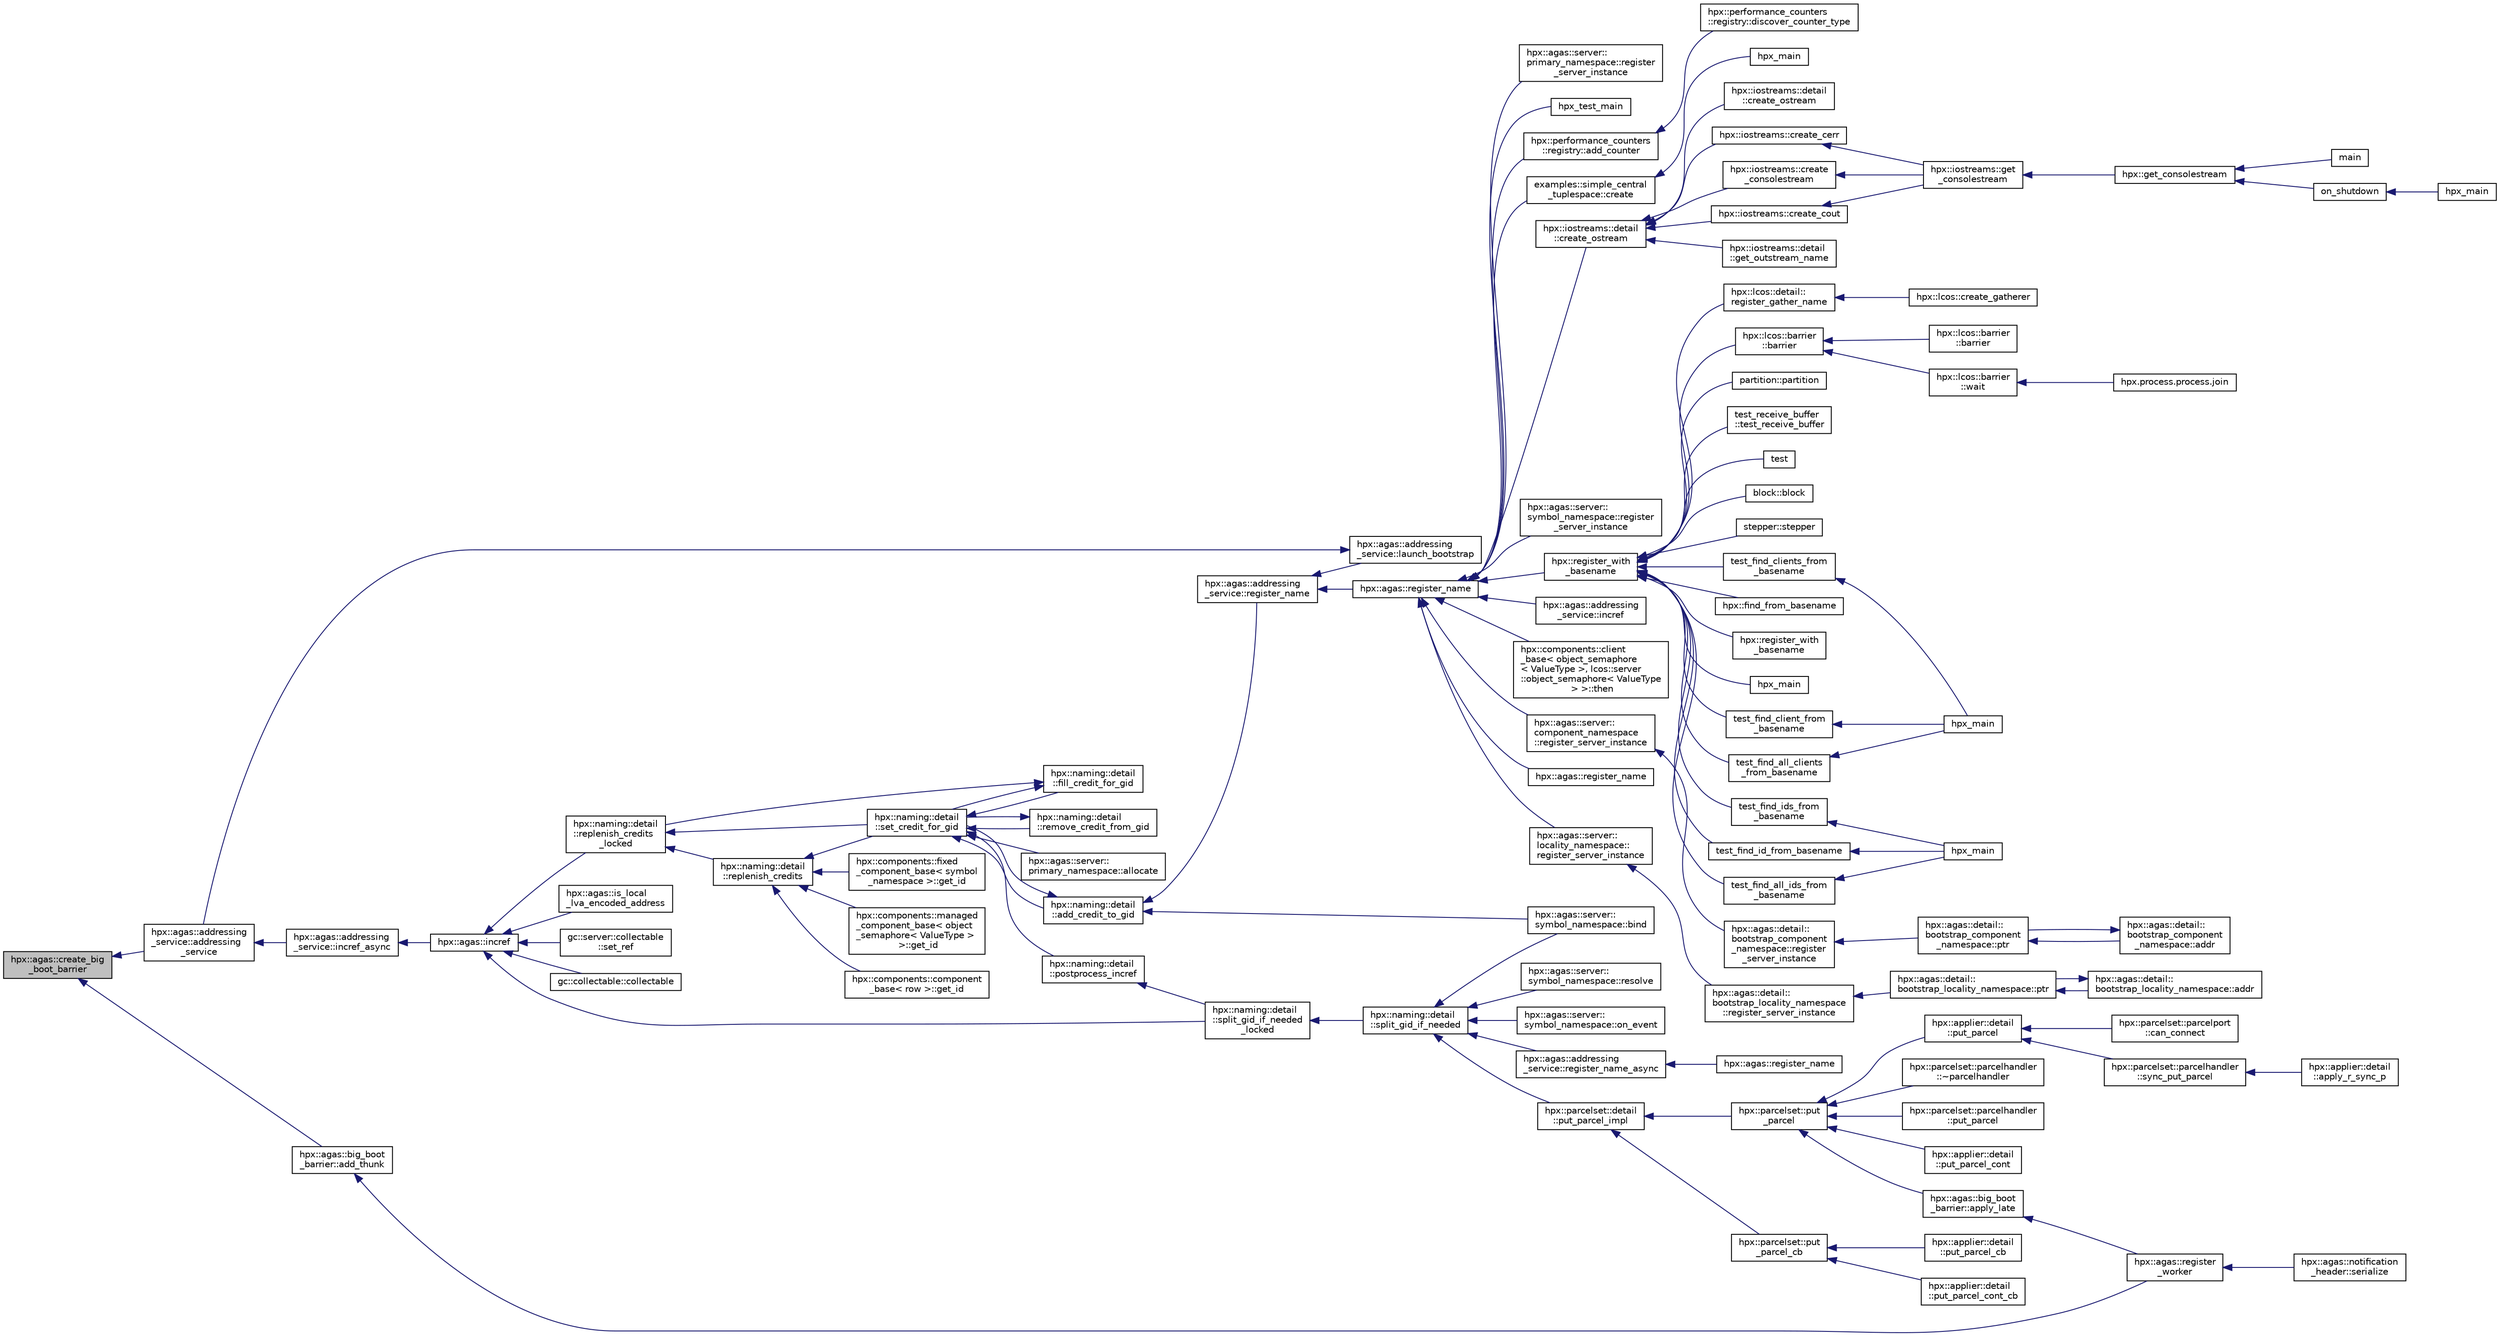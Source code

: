 digraph "hpx::agas::create_big_boot_barrier"
{
  edge [fontname="Helvetica",fontsize="10",labelfontname="Helvetica",labelfontsize="10"];
  node [fontname="Helvetica",fontsize="10",shape=record];
  rankdir="LR";
  Node176 [label="hpx::agas::create_big\l_boot_barrier",height=0.2,width=0.4,color="black", fillcolor="grey75", style="filled", fontcolor="black"];
  Node176 -> Node177 [dir="back",color="midnightblue",fontsize="10",style="solid",fontname="Helvetica"];
  Node177 [label="hpx::agas::addressing\l_service::addressing\l_service",height=0.2,width=0.4,color="black", fillcolor="white", style="filled",URL="$db/d58/structhpx_1_1agas_1_1addressing__service.html#a4cd885b12c530009f44f7372c197d54f"];
  Node177 -> Node178 [dir="back",color="midnightblue",fontsize="10",style="solid",fontname="Helvetica"];
  Node178 [label="hpx::agas::addressing\l_service::incref_async",height=0.2,width=0.4,color="black", fillcolor="white", style="filled",URL="$db/d58/structhpx_1_1agas_1_1addressing__service.html#adae9df2634cf648f129f203c3678c1c1",tooltip="Increment the global reference count for the given id. "];
  Node178 -> Node179 [dir="back",color="midnightblue",fontsize="10",style="solid",fontname="Helvetica"];
  Node179 [label="hpx::agas::incref",height=0.2,width=0.4,color="black", fillcolor="white", style="filled",URL="$dc/d54/namespacehpx_1_1agas.html#aad81d2ea721c1a5692e243ef07bf164f"];
  Node179 -> Node180 [dir="back",color="midnightblue",fontsize="10",style="solid",fontname="Helvetica"];
  Node180 [label="hpx::agas::is_local\l_lva_encoded_address",height=0.2,width=0.4,color="black", fillcolor="white", style="filled",URL="$dc/d54/namespacehpx_1_1agas.html#abb5e5584ed3b536ace8e3f58415e24c2"];
  Node179 -> Node181 [dir="back",color="midnightblue",fontsize="10",style="solid",fontname="Helvetica"];
  Node181 [label="gc::server::collectable\l::set_ref",height=0.2,width=0.4,color="black", fillcolor="white", style="filled",URL="$da/d76/structgc_1_1server_1_1collectable.html#a8e123e39f5a85da593dc15b5f872748d"];
  Node179 -> Node182 [dir="back",color="midnightblue",fontsize="10",style="solid",fontname="Helvetica"];
  Node182 [label="gc::collectable::collectable",height=0.2,width=0.4,color="black", fillcolor="white", style="filled",URL="$da/d23/structgc_1_1collectable.html#a9ac791be34891330ff8192ac2ef68c7c"];
  Node179 -> Node183 [dir="back",color="midnightblue",fontsize="10",style="solid",fontname="Helvetica"];
  Node183 [label="hpx::naming::detail\l::split_gid_if_needed\l_locked",height=0.2,width=0.4,color="black", fillcolor="white", style="filled",URL="$d5/d18/namespacehpx_1_1naming_1_1detail.html#a8a41d874bb719f702a76d483293d9d56"];
  Node183 -> Node184 [dir="back",color="midnightblue",fontsize="10",style="solid",fontname="Helvetica"];
  Node184 [label="hpx::naming::detail\l::split_gid_if_needed",height=0.2,width=0.4,color="black", fillcolor="white", style="filled",URL="$d5/d18/namespacehpx_1_1naming_1_1detail.html#a106949fcb9087fb6bdca67d048d6568f"];
  Node184 -> Node185 [dir="back",color="midnightblue",fontsize="10",style="solid",fontname="Helvetica"];
  Node185 [label="hpx::agas::addressing\l_service::register_name_async",height=0.2,width=0.4,color="black", fillcolor="white", style="filled",URL="$db/d58/structhpx_1_1agas_1_1addressing__service.html#adfd0ce835927a3c0396b6fc9e9fbb3cf"];
  Node185 -> Node186 [dir="back",color="midnightblue",fontsize="10",style="solid",fontname="Helvetica"];
  Node186 [label="hpx::agas::register_name",height=0.2,width=0.4,color="black", fillcolor="white", style="filled",URL="$dc/d54/namespacehpx_1_1agas.html#adc43905ef74ad9948375f3948b64fc2f"];
  Node184 -> Node187 [dir="back",color="midnightblue",fontsize="10",style="solid",fontname="Helvetica"];
  Node187 [label="hpx::parcelset::detail\l::put_parcel_impl",height=0.2,width=0.4,color="black", fillcolor="white", style="filled",URL="$dc/d4e/namespacehpx_1_1parcelset_1_1detail.html#a0dfe29365976960c7f5db6388e8ce603"];
  Node187 -> Node188 [dir="back",color="midnightblue",fontsize="10",style="solid",fontname="Helvetica"];
  Node188 [label="hpx::parcelset::put\l_parcel",height=0.2,width=0.4,color="black", fillcolor="white", style="filled",URL="$d4/d41/namespacehpx_1_1parcelset.html#a53a9f5c6cf260dc8d06d194c96182b65"];
  Node188 -> Node189 [dir="back",color="midnightblue",fontsize="10",style="solid",fontname="Helvetica"];
  Node189 [label="hpx::applier::detail\l::put_parcel",height=0.2,width=0.4,color="black", fillcolor="white", style="filled",URL="$d1/d2a/namespacehpx_1_1applier_1_1detail.html#a4d568b8071bb894a09fabfba232c2663"];
  Node189 -> Node190 [dir="back",color="midnightblue",fontsize="10",style="solid",fontname="Helvetica"];
  Node190 [label="hpx::parcelset::parcelhandler\l::sync_put_parcel",height=0.2,width=0.4,color="black", fillcolor="white", style="filled",URL="$d4/d2f/classhpx_1_1parcelset_1_1parcelhandler.html#ad478f8b244ec822fcbcb84aa67b17497"];
  Node190 -> Node191 [dir="back",color="midnightblue",fontsize="10",style="solid",fontname="Helvetica"];
  Node191 [label="hpx::applier::detail\l::apply_r_sync_p",height=0.2,width=0.4,color="black", fillcolor="white", style="filled",URL="$d1/d2a/namespacehpx_1_1applier_1_1detail.html#ab69485311adeb590afa621a4b4be595d"];
  Node189 -> Node192 [dir="back",color="midnightblue",fontsize="10",style="solid",fontname="Helvetica"];
  Node192 [label="hpx::parcelset::parcelport\l::can_connect",height=0.2,width=0.4,color="black", fillcolor="white", style="filled",URL="$d9/d67/classhpx_1_1parcelset_1_1parcelport.html#a68bd6750625124e4de6309e74283a767"];
  Node188 -> Node193 [dir="back",color="midnightblue",fontsize="10",style="solid",fontname="Helvetica"];
  Node193 [label="hpx::applier::detail\l::put_parcel_cont",height=0.2,width=0.4,color="black", fillcolor="white", style="filled",URL="$d1/d2a/namespacehpx_1_1applier_1_1detail.html#aa5119ce6a8f642d2bacf23dc42ade0f9"];
  Node188 -> Node194 [dir="back",color="midnightblue",fontsize="10",style="solid",fontname="Helvetica"];
  Node194 [label="hpx::agas::big_boot\l_barrier::apply_late",height=0.2,width=0.4,color="black", fillcolor="white", style="filled",URL="$d8/db6/structhpx_1_1agas_1_1big__boot__barrier.html#a9148a04a25bea5a37d77b3ff20e1ebfb"];
  Node194 -> Node195 [dir="back",color="midnightblue",fontsize="10",style="solid",fontname="Helvetica"];
  Node195 [label="hpx::agas::register\l_worker",height=0.2,width=0.4,color="black", fillcolor="white", style="filled",URL="$dc/d54/namespacehpx_1_1agas.html#a3c98dc053a97fca0f3f3b5719d9f8336"];
  Node195 -> Node196 [dir="back",color="midnightblue",fontsize="10",style="solid",fontname="Helvetica"];
  Node196 [label="hpx::agas::notification\l_header::serialize",height=0.2,width=0.4,color="black", fillcolor="white", style="filled",URL="$de/dae/structhpx_1_1agas_1_1notification__header.html#aa028cf0e80baf9259523c340c4568634"];
  Node188 -> Node197 [dir="back",color="midnightblue",fontsize="10",style="solid",fontname="Helvetica"];
  Node197 [label="hpx::parcelset::parcelhandler\l::~parcelhandler",height=0.2,width=0.4,color="black", fillcolor="white", style="filled",URL="$d4/d2f/classhpx_1_1parcelset_1_1parcelhandler.html#a938c1c4259b1be845dc0197465969a17"];
  Node188 -> Node198 [dir="back",color="midnightblue",fontsize="10",style="solid",fontname="Helvetica"];
  Node198 [label="hpx::parcelset::parcelhandler\l::put_parcel",height=0.2,width=0.4,color="black", fillcolor="white", style="filled",URL="$d4/d2f/classhpx_1_1parcelset_1_1parcelhandler.html#aad45344f98c3f15456325c7270ae5ade"];
  Node187 -> Node199 [dir="back",color="midnightblue",fontsize="10",style="solid",fontname="Helvetica"];
  Node199 [label="hpx::parcelset::put\l_parcel_cb",height=0.2,width=0.4,color="black", fillcolor="white", style="filled",URL="$d4/d41/namespacehpx_1_1parcelset.html#a44a60f48094a44cbb7f52b7807dc56ff"];
  Node199 -> Node200 [dir="back",color="midnightblue",fontsize="10",style="solid",fontname="Helvetica"];
  Node200 [label="hpx::applier::detail\l::put_parcel_cb",height=0.2,width=0.4,color="black", fillcolor="white", style="filled",URL="$d1/d2a/namespacehpx_1_1applier_1_1detail.html#a96b7471f7a59fa4d3d298e562507c339"];
  Node199 -> Node201 [dir="back",color="midnightblue",fontsize="10",style="solid",fontname="Helvetica"];
  Node201 [label="hpx::applier::detail\l::put_parcel_cont_cb",height=0.2,width=0.4,color="black", fillcolor="white", style="filled",URL="$d1/d2a/namespacehpx_1_1applier_1_1detail.html#acb5d7569cd53998c51e4b48f09d62e83"];
  Node184 -> Node202 [dir="back",color="midnightblue",fontsize="10",style="solid",fontname="Helvetica"];
  Node202 [label="hpx::agas::server::\lsymbol_namespace::bind",height=0.2,width=0.4,color="black", fillcolor="white", style="filled",URL="$dc/da6/structhpx_1_1agas_1_1server_1_1symbol__namespace.html#a229ead0876ac8c5754793a2ca68de559"];
  Node184 -> Node203 [dir="back",color="midnightblue",fontsize="10",style="solid",fontname="Helvetica"];
  Node203 [label="hpx::agas::server::\lsymbol_namespace::resolve",height=0.2,width=0.4,color="black", fillcolor="white", style="filled",URL="$dc/da6/structhpx_1_1agas_1_1server_1_1symbol__namespace.html#aec3fc24e40dc96142eb77537945e92d5"];
  Node184 -> Node204 [dir="back",color="midnightblue",fontsize="10",style="solid",fontname="Helvetica"];
  Node204 [label="hpx::agas::server::\lsymbol_namespace::on_event",height=0.2,width=0.4,color="black", fillcolor="white", style="filled",URL="$dc/da6/structhpx_1_1agas_1_1server_1_1symbol__namespace.html#abbfcf18e8d40612e4fa618a39a2fc492"];
  Node179 -> Node205 [dir="back",color="midnightblue",fontsize="10",style="solid",fontname="Helvetica"];
  Node205 [label="hpx::naming::detail\l::replenish_credits\l_locked",height=0.2,width=0.4,color="black", fillcolor="white", style="filled",URL="$d5/d18/namespacehpx_1_1naming_1_1detail.html#a011ed4fa9a2f4d4319adc54943fa03d6"];
  Node205 -> Node206 [dir="back",color="midnightblue",fontsize="10",style="solid",fontname="Helvetica"];
  Node206 [label="hpx::naming::detail\l::replenish_credits",height=0.2,width=0.4,color="black", fillcolor="white", style="filled",URL="$d5/d18/namespacehpx_1_1naming_1_1detail.html#aab806d937bd01894af129d3d3cbb22f4"];
  Node206 -> Node207 [dir="back",color="midnightblue",fontsize="10",style="solid",fontname="Helvetica"];
  Node207 [label="hpx::components::component\l_base\< row \>::get_id",height=0.2,width=0.4,color="black", fillcolor="white", style="filled",URL="$d2/de6/classhpx_1_1components_1_1component__base.html#a4c8fd93514039bdf01c48d66d82b19cd"];
  Node206 -> Node208 [dir="back",color="midnightblue",fontsize="10",style="solid",fontname="Helvetica"];
  Node208 [label="hpx::components::fixed\l_component_base\< symbol\l_namespace \>::get_id",height=0.2,width=0.4,color="black", fillcolor="white", style="filled",URL="$df/dfd/classhpx_1_1components_1_1fixed__component__base.html#a3066d2c2779a65cd20ce98b87e4dd4c2"];
  Node206 -> Node209 [dir="back",color="midnightblue",fontsize="10",style="solid",fontname="Helvetica"];
  Node209 [label="hpx::components::managed\l_component_base\< object\l_semaphore\< ValueType \>\l \>::get_id",height=0.2,width=0.4,color="black", fillcolor="white", style="filled",URL="$d1/d7b/classhpx_1_1components_1_1managed__component__base.html#ac026850ad861e1da5393943cf5751708"];
  Node206 -> Node210 [dir="back",color="midnightblue",fontsize="10",style="solid",fontname="Helvetica"];
  Node210 [label="hpx::naming::detail\l::set_credit_for_gid",height=0.2,width=0.4,color="black", fillcolor="white", style="filled",URL="$d5/d18/namespacehpx_1_1naming_1_1detail.html#a87703193ff814a4e1c912e98e655ec51"];
  Node210 -> Node211 [dir="back",color="midnightblue",fontsize="10",style="solid",fontname="Helvetica"];
  Node211 [label="hpx::naming::detail\l::postprocess_incref",height=0.2,width=0.4,color="black", fillcolor="white", style="filled",URL="$d5/d18/namespacehpx_1_1naming_1_1detail.html#a9d2708b2b1a4087d64195137b077ef1d"];
  Node211 -> Node183 [dir="back",color="midnightblue",fontsize="10",style="solid",fontname="Helvetica"];
  Node210 -> Node212 [dir="back",color="midnightblue",fontsize="10",style="solid",fontname="Helvetica"];
  Node212 [label="hpx::naming::detail\l::add_credit_to_gid",height=0.2,width=0.4,color="black", fillcolor="white", style="filled",URL="$d5/d18/namespacehpx_1_1naming_1_1detail.html#ab13848a91587535a393be4def980e832"];
  Node212 -> Node213 [dir="back",color="midnightblue",fontsize="10",style="solid",fontname="Helvetica"];
  Node213 [label="hpx::agas::addressing\l_service::register_name",height=0.2,width=0.4,color="black", fillcolor="white", style="filled",URL="$db/d58/structhpx_1_1agas_1_1addressing__service.html#a5929d7fd681a5ed692bfbeaa503fc32d",tooltip="Register a global name with a global address (id) "];
  Node213 -> Node214 [dir="back",color="midnightblue",fontsize="10",style="solid",fontname="Helvetica"];
  Node214 [label="hpx::agas::addressing\l_service::launch_bootstrap",height=0.2,width=0.4,color="black", fillcolor="white", style="filled",URL="$db/d58/structhpx_1_1agas_1_1addressing__service.html#a664380be3597d3ca31677b2ae5800e76"];
  Node214 -> Node177 [dir="back",color="midnightblue",fontsize="10",style="solid",fontname="Helvetica"];
  Node213 -> Node215 [dir="back",color="midnightblue",fontsize="10",style="solid",fontname="Helvetica"];
  Node215 [label="hpx::agas::register_name",height=0.2,width=0.4,color="black", fillcolor="white", style="filled",URL="$dc/d54/namespacehpx_1_1agas.html#a3812793adbf5e7d8c6b468595ac0823f"];
  Node215 -> Node216 [dir="back",color="midnightblue",fontsize="10",style="solid",fontname="Helvetica"];
  Node216 [label="hpx::register_with\l_basename",height=0.2,width=0.4,color="black", fillcolor="white", style="filled",URL="$d8/d83/namespacehpx.html#acf88178dc8c98cb0d7396325b3ccffdd",tooltip="Register the given id using the given base name. "];
  Node216 -> Node217 [dir="back",color="midnightblue",fontsize="10",style="solid",fontname="Helvetica"];
  Node217 [label="stepper::stepper",height=0.2,width=0.4,color="black", fillcolor="white", style="filled",URL="$d0/da6/structstepper.html#a3d3b661e2502d80c80775c190f5585e2"];
  Node216 -> Node218 [dir="back",color="midnightblue",fontsize="10",style="solid",fontname="Helvetica"];
  Node218 [label="hpx::lcos::barrier\l::barrier",height=0.2,width=0.4,color="black", fillcolor="white", style="filled",URL="$d9/dab/classhpx_1_1lcos_1_1barrier.html#ae8e5bad1b2828970404b5d280137d579"];
  Node218 -> Node219 [dir="back",color="midnightblue",fontsize="10",style="solid",fontname="Helvetica"];
  Node219 [label="hpx::lcos::barrier\l::barrier",height=0.2,width=0.4,color="black", fillcolor="white", style="filled",URL="$d9/dab/classhpx_1_1lcos_1_1barrier.html#a8a9fc05508fad7cd1d8014bee0e1d221"];
  Node218 -> Node220 [dir="back",color="midnightblue",fontsize="10",style="solid",fontname="Helvetica"];
  Node220 [label="hpx::lcos::barrier\l::wait",height=0.2,width=0.4,color="black", fillcolor="white", style="filled",URL="$d9/dab/classhpx_1_1lcos_1_1barrier.html#a1fcac5ce49dd1b9800affc8c8b84e4c9"];
  Node220 -> Node221 [dir="back",color="midnightblue",fontsize="10",style="solid",fontname="Helvetica"];
  Node221 [label="hpx.process.process.join",height=0.2,width=0.4,color="black", fillcolor="white", style="filled",URL="$d3/d41/classhpx_1_1process_1_1process.html#acc7ec4687f3bf5ae121ef7b494d991d8"];
  Node216 -> Node222 [dir="back",color="midnightblue",fontsize="10",style="solid",fontname="Helvetica"];
  Node222 [label="hpx::find_from_basename",height=0.2,width=0.4,color="black", fillcolor="white", style="filled",URL="$d8/d83/namespacehpx.html#a02d4c4317d9d663b22c2e47aab0b56df",tooltip="Return registered id from the given base name and sequence number. "];
  Node216 -> Node223 [dir="back",color="midnightblue",fontsize="10",style="solid",fontname="Helvetica"];
  Node223 [label="hpx::register_with\l_basename",height=0.2,width=0.4,color="black", fillcolor="white", style="filled",URL="$d8/d83/namespacehpx.html#a09a6c6ffc84d21df225c3f5730de31d0"];
  Node216 -> Node224 [dir="back",color="midnightblue",fontsize="10",style="solid",fontname="Helvetica"];
  Node224 [label="hpx_main",height=0.2,width=0.4,color="black", fillcolor="white", style="filled",URL="$db/d8d/duplicate__id__registration__1596_8cpp.html#aefd26dd818037509b2241068d57e3e1d"];
  Node216 -> Node225 [dir="back",color="midnightblue",fontsize="10",style="solid",fontname="Helvetica"];
  Node225 [label="test_find_all_clients\l_from_basename",height=0.2,width=0.4,color="black", fillcolor="white", style="filled",URL="$dc/d15/find__clients__from__prefix_8cpp.html#aa57a9747db04f3feb78e2e423232d1f9"];
  Node225 -> Node226 [dir="back",color="midnightblue",fontsize="10",style="solid",fontname="Helvetica"];
  Node226 [label="hpx_main",height=0.2,width=0.4,color="black", fillcolor="white", style="filled",URL="$dc/d15/find__clients__from__prefix_8cpp.html#aefd26dd818037509b2241068d57e3e1d"];
  Node216 -> Node227 [dir="back",color="midnightblue",fontsize="10",style="solid",fontname="Helvetica"];
  Node227 [label="test_find_clients_from\l_basename",height=0.2,width=0.4,color="black", fillcolor="white", style="filled",URL="$dc/d15/find__clients__from__prefix_8cpp.html#a6fef840f56014443521cc99c2d9d781c"];
  Node227 -> Node226 [dir="back",color="midnightblue",fontsize="10",style="solid",fontname="Helvetica"];
  Node216 -> Node228 [dir="back",color="midnightblue",fontsize="10",style="solid",fontname="Helvetica"];
  Node228 [label="test_find_client_from\l_basename",height=0.2,width=0.4,color="black", fillcolor="white", style="filled",URL="$dc/d15/find__clients__from__prefix_8cpp.html#a61a7f45bc9dd018d57ea2230824dab25"];
  Node228 -> Node226 [dir="back",color="midnightblue",fontsize="10",style="solid",fontname="Helvetica"];
  Node216 -> Node229 [dir="back",color="midnightblue",fontsize="10",style="solid",fontname="Helvetica"];
  Node229 [label="test_find_all_ids_from\l_basename",height=0.2,width=0.4,color="black", fillcolor="white", style="filled",URL="$dc/df3/find__ids__from__prefix_8cpp.html#a369302d85871c563e109f575d4c3d29c"];
  Node229 -> Node230 [dir="back",color="midnightblue",fontsize="10",style="solid",fontname="Helvetica"];
  Node230 [label="hpx_main",height=0.2,width=0.4,color="black", fillcolor="white", style="filled",URL="$dc/df3/find__ids__from__prefix_8cpp.html#aefd26dd818037509b2241068d57e3e1d"];
  Node216 -> Node231 [dir="back",color="midnightblue",fontsize="10",style="solid",fontname="Helvetica"];
  Node231 [label="test_find_ids_from\l_basename",height=0.2,width=0.4,color="black", fillcolor="white", style="filled",URL="$dc/df3/find__ids__from__prefix_8cpp.html#a4526a7a41c258e2aedcdabd4ece4f4ba"];
  Node231 -> Node230 [dir="back",color="midnightblue",fontsize="10",style="solid",fontname="Helvetica"];
  Node216 -> Node232 [dir="back",color="midnightblue",fontsize="10",style="solid",fontname="Helvetica"];
  Node232 [label="test_find_id_from_basename",height=0.2,width=0.4,color="black", fillcolor="white", style="filled",URL="$dc/df3/find__ids__from__prefix_8cpp.html#a35b932e250f78d774db87c971e42adce"];
  Node232 -> Node230 [dir="back",color="midnightblue",fontsize="10",style="solid",fontname="Helvetica"];
  Node216 -> Node233 [dir="back",color="midnightblue",fontsize="10",style="solid",fontname="Helvetica"];
  Node233 [label="hpx::lcos::detail::\lregister_gather_name",height=0.2,width=0.4,color="black", fillcolor="white", style="filled",URL="$d4/d6c/namespacehpx_1_1lcos_1_1detail.html#afb3d3eafe04150308d004869a96242b3"];
  Node233 -> Node234 [dir="back",color="midnightblue",fontsize="10",style="solid",fontname="Helvetica"];
  Node234 [label="hpx::lcos::create_gatherer",height=0.2,width=0.4,color="black", fillcolor="white", style="filled",URL="$d2/dc9/namespacehpx_1_1lcos.html#aaa3e2a825ca566eee4e3c0cfc19b5dc3"];
  Node216 -> Node235 [dir="back",color="midnightblue",fontsize="10",style="solid",fontname="Helvetica"];
  Node235 [label="partition::partition",height=0.2,width=0.4,color="black", fillcolor="white", style="filled",URL="$d3/d98/structpartition.html#a949115c70a8ed7802ec756677063507b"];
  Node216 -> Node236 [dir="back",color="midnightblue",fontsize="10",style="solid",fontname="Helvetica"];
  Node236 [label="test_receive_buffer\l::test_receive_buffer",height=0.2,width=0.4,color="black", fillcolor="white", style="filled",URL="$d1/d2e/structtest__receive__buffer.html#a501e8703c3a9d33b23c67cc3782a3052"];
  Node216 -> Node237 [dir="back",color="midnightblue",fontsize="10",style="solid",fontname="Helvetica"];
  Node237 [label="test",height=0.2,width=0.4,color="black", fillcolor="white", style="filled",URL="$db/d95/register__with__basename__1804_8cpp.html#ae1a3968e7947464bee7714f6d43b7002"];
  Node216 -> Node238 [dir="back",color="midnightblue",fontsize="10",style="solid",fontname="Helvetica"];
  Node238 [label="block::block",height=0.2,width=0.4,color="black", fillcolor="white", style="filled",URL="$d1/d7f/structblock.html#ad2fe04030b850ffa3f213c85f848c0c9"];
  Node215 -> Node239 [dir="back",color="midnightblue",fontsize="10",style="solid",fontname="Helvetica"];
  Node239 [label="hpx::agas::addressing\l_service::incref",height=0.2,width=0.4,color="black", fillcolor="white", style="filled",URL="$db/d58/structhpx_1_1agas_1_1addressing__service.html#a77add8ef493b3ff577876bbbde8b2ead"];
  Node215 -> Node240 [dir="back",color="midnightblue",fontsize="10",style="solid",fontname="Helvetica"];
  Node240 [label="hpx::components::client\l_base\< object_semaphore\l\< ValueType \>, lcos::server\l::object_semaphore\< ValueType\l \> \>::then",height=0.2,width=0.4,color="black", fillcolor="white", style="filled",URL="$d9/dad/classhpx_1_1components_1_1client__base.html#a195e205b5917c50455e9eab169045a2f"];
  Node215 -> Node241 [dir="back",color="midnightblue",fontsize="10",style="solid",fontname="Helvetica"];
  Node241 [label="hpx::agas::server::\lcomponent_namespace\l::register_server_instance",height=0.2,width=0.4,color="black", fillcolor="white", style="filled",URL="$d4/dc8/structhpx_1_1agas_1_1server_1_1component__namespace.html#aa114cf679cc56f70c05ab18aff971ecb"];
  Node241 -> Node242 [dir="back",color="midnightblue",fontsize="10",style="solid",fontname="Helvetica"];
  Node242 [label="hpx::agas::detail::\lbootstrap_component\l_namespace::register\l_server_instance",height=0.2,width=0.4,color="black", fillcolor="white", style="filled",URL="$d4/db7/structhpx_1_1agas_1_1detail_1_1bootstrap__component__namespace.html#abbc31dcbeb87361092d40afcfbd456b8"];
  Node242 -> Node243 [dir="back",color="midnightblue",fontsize="10",style="solid",fontname="Helvetica"];
  Node243 [label="hpx::agas::detail::\lbootstrap_component\l_namespace::ptr",height=0.2,width=0.4,color="black", fillcolor="white", style="filled",URL="$d4/db7/structhpx_1_1agas_1_1detail_1_1bootstrap__component__namespace.html#a2ddc1b51e40d6b5c32f7eeba52a7527d"];
  Node243 -> Node244 [dir="back",color="midnightblue",fontsize="10",style="solid",fontname="Helvetica"];
  Node244 [label="hpx::agas::detail::\lbootstrap_component\l_namespace::addr",height=0.2,width=0.4,color="black", fillcolor="white", style="filled",URL="$d4/db7/structhpx_1_1agas_1_1detail_1_1bootstrap__component__namespace.html#a4947343cef580d3a72f9fcb6803a54b1"];
  Node244 -> Node243 [dir="back",color="midnightblue",fontsize="10",style="solid",fontname="Helvetica"];
  Node215 -> Node245 [dir="back",color="midnightblue",fontsize="10",style="solid",fontname="Helvetica"];
  Node245 [label="hpx::agas::register_name",height=0.2,width=0.4,color="black", fillcolor="white", style="filled",URL="$dc/d54/namespacehpx_1_1agas.html#a2430195ce3eb5a044693ffff42ac4124"];
  Node215 -> Node246 [dir="back",color="midnightblue",fontsize="10",style="solid",fontname="Helvetica"];
  Node246 [label="hpx::agas::server::\llocality_namespace::\lregister_server_instance",height=0.2,width=0.4,color="black", fillcolor="white", style="filled",URL="$dc/d72/structhpx_1_1agas_1_1server_1_1locality__namespace.html#af1491746c7368e3824c99bc100f18734"];
  Node246 -> Node247 [dir="back",color="midnightblue",fontsize="10",style="solid",fontname="Helvetica"];
  Node247 [label="hpx::agas::detail::\lbootstrap_locality_namespace\l::register_server_instance",height=0.2,width=0.4,color="black", fillcolor="white", style="filled",URL="$d2/d28/structhpx_1_1agas_1_1detail_1_1bootstrap__locality__namespace.html#ae300573bed5ba4de244854736bc93372"];
  Node247 -> Node248 [dir="back",color="midnightblue",fontsize="10",style="solid",fontname="Helvetica"];
  Node248 [label="hpx::agas::detail::\lbootstrap_locality_namespace::ptr",height=0.2,width=0.4,color="black", fillcolor="white", style="filled",URL="$d2/d28/structhpx_1_1agas_1_1detail_1_1bootstrap__locality__namespace.html#a5d4dcef228d9a8e6040f2e404546a7b8"];
  Node248 -> Node249 [dir="back",color="midnightblue",fontsize="10",style="solid",fontname="Helvetica"];
  Node249 [label="hpx::agas::detail::\lbootstrap_locality_namespace::addr",height=0.2,width=0.4,color="black", fillcolor="white", style="filled",URL="$d2/d28/structhpx_1_1agas_1_1detail_1_1bootstrap__locality__namespace.html#a6a5b1a39f25283d49aae9a42b5c4388a"];
  Node249 -> Node248 [dir="back",color="midnightblue",fontsize="10",style="solid",fontname="Helvetica"];
  Node215 -> Node250 [dir="back",color="midnightblue",fontsize="10",style="solid",fontname="Helvetica"];
  Node250 [label="hpx::agas::server::\lprimary_namespace::register\l_server_instance",height=0.2,width=0.4,color="black", fillcolor="white", style="filled",URL="$d7/d3a/structhpx_1_1agas_1_1server_1_1primary__namespace.html#a8d3a53331e87a1a6a16a53a0f5c5d759"];
  Node215 -> Node251 [dir="back",color="midnightblue",fontsize="10",style="solid",fontname="Helvetica"];
  Node251 [label="hpx_test_main",height=0.2,width=0.4,color="black", fillcolor="white", style="filled",URL="$d9/deb/refcnted__symbol__to__local__object_8cpp.html#a9a1c75cfa4bc8637fb9e22dfdca0891a"];
  Node215 -> Node252 [dir="back",color="midnightblue",fontsize="10",style="solid",fontname="Helvetica"];
  Node252 [label="hpx::performance_counters\l::registry::add_counter",height=0.2,width=0.4,color="black", fillcolor="white", style="filled",URL="$d2/d02/classhpx_1_1performance__counters_1_1registry.html#a161780fff85c669515be3253f0e29fa5",tooltip="Add an existing performance counter instance to the registry. "];
  Node252 -> Node253 [dir="back",color="midnightblue",fontsize="10",style="solid",fontname="Helvetica"];
  Node253 [label="hpx::performance_counters\l::registry::discover_counter_type",height=0.2,width=0.4,color="black", fillcolor="white", style="filled",URL="$d2/d02/classhpx_1_1performance__counters_1_1registry.html#af060ad9ba59fefe302c89bd8e80227d9"];
  Node215 -> Node254 [dir="back",color="midnightblue",fontsize="10",style="solid",fontname="Helvetica"];
  Node254 [label="examples::simple_central\l_tuplespace::create",height=0.2,width=0.4,color="black", fillcolor="white", style="filled",URL="$d5/d1b/classexamples_1_1simple__central__tuplespace.html#a56c807f1fdd13e282e0ab8f45fdcf0b7"];
  Node254 -> Node255 [dir="back",color="midnightblue",fontsize="10",style="solid",fontname="Helvetica"];
  Node255 [label="hpx_main",height=0.2,width=0.4,color="black", fillcolor="white", style="filled",URL="$d1/d7b/simple__central__tuplespace__client_8cpp.html#aefd26dd818037509b2241068d57e3e1d"];
  Node215 -> Node256 [dir="back",color="midnightblue",fontsize="10",style="solid",fontname="Helvetica"];
  Node256 [label="hpx::iostreams::detail\l::create_ostream",height=0.2,width=0.4,color="black", fillcolor="white", style="filled",URL="$de/d26/namespacehpx_1_1iostreams_1_1detail.html#a2532c6c409d765cc96f0f062dd1807ea"];
  Node256 -> Node257 [dir="back",color="midnightblue",fontsize="10",style="solid",fontname="Helvetica"];
  Node257 [label="hpx::iostreams::detail\l::get_outstream_name",height=0.2,width=0.4,color="black", fillcolor="white", style="filled",URL="$de/d26/namespacehpx_1_1iostreams_1_1detail.html#a4e5f42733aacfd1b6f845141cc8bd755"];
  Node256 -> Node258 [dir="back",color="midnightblue",fontsize="10",style="solid",fontname="Helvetica"];
  Node258 [label="hpx::iostreams::detail\l::create_ostream",height=0.2,width=0.4,color="black", fillcolor="white", style="filled",URL="$de/d26/namespacehpx_1_1iostreams_1_1detail.html#a6a1ed0a7709d7cba5b0feb9d3752fb31"];
  Node256 -> Node259 [dir="back",color="midnightblue",fontsize="10",style="solid",fontname="Helvetica"];
  Node259 [label="hpx::iostreams::create_cout",height=0.2,width=0.4,color="black", fillcolor="white", style="filled",URL="$dd/d1d/namespacehpx_1_1iostreams.html#a9a178fadf70f9b3c6f74274409a7bc69"];
  Node259 -> Node260 [dir="back",color="midnightblue",fontsize="10",style="solid",fontname="Helvetica"];
  Node260 [label="hpx::iostreams::get\l_consolestream",height=0.2,width=0.4,color="black", fillcolor="white", style="filled",URL="$dd/d1d/namespacehpx_1_1iostreams.html#ac4a2ed792a4f5bdcb286ba83f5cd261d"];
  Node260 -> Node261 [dir="back",color="midnightblue",fontsize="10",style="solid",fontname="Helvetica"];
  Node261 [label="hpx::get_consolestream",height=0.2,width=0.4,color="black", fillcolor="white", style="filled",URL="$d8/d83/namespacehpx.html#af305e0b2731f998440d87c7500187a11"];
  Node261 -> Node262 [dir="back",color="midnightblue",fontsize="10",style="solid",fontname="Helvetica"];
  Node262 [label="main",height=0.2,width=0.4,color="black", fillcolor="white", style="filled",URL="$db/dd0/lost__output__2236_8cpp.html#a3c04138a5bfe5d72780bb7e82a18e627"];
  Node261 -> Node263 [dir="back",color="midnightblue",fontsize="10",style="solid",fontname="Helvetica"];
  Node263 [label="on_shutdown",height=0.2,width=0.4,color="black", fillcolor="white", style="filled",URL="$de/d67/no__output__1173_8cpp.html#ada3655c097ed162539aadedb0de3673b"];
  Node263 -> Node264 [dir="back",color="midnightblue",fontsize="10",style="solid",fontname="Helvetica"];
  Node264 [label="hpx_main",height=0.2,width=0.4,color="black", fillcolor="white", style="filled",URL="$de/d67/no__output__1173_8cpp.html#a4ca51ec94fa82421fc621b58eef7b01c"];
  Node256 -> Node265 [dir="back",color="midnightblue",fontsize="10",style="solid",fontname="Helvetica"];
  Node265 [label="hpx::iostreams::create_cerr",height=0.2,width=0.4,color="black", fillcolor="white", style="filled",URL="$dd/d1d/namespacehpx_1_1iostreams.html#aecf4f2ddc53a24fe917ce7cca0bda378"];
  Node265 -> Node260 [dir="back",color="midnightblue",fontsize="10",style="solid",fontname="Helvetica"];
  Node256 -> Node266 [dir="back",color="midnightblue",fontsize="10",style="solid",fontname="Helvetica"];
  Node266 [label="hpx::iostreams::create\l_consolestream",height=0.2,width=0.4,color="black", fillcolor="white", style="filled",URL="$dd/d1d/namespacehpx_1_1iostreams.html#ade2ebf54e04b80ddcf3c31dd0bad5ece"];
  Node266 -> Node260 [dir="back",color="midnightblue",fontsize="10",style="solid",fontname="Helvetica"];
  Node215 -> Node267 [dir="back",color="midnightblue",fontsize="10",style="solid",fontname="Helvetica"];
  Node267 [label="hpx::agas::server::\lsymbol_namespace::register\l_server_instance",height=0.2,width=0.4,color="black", fillcolor="white", style="filled",URL="$dc/da6/structhpx_1_1agas_1_1server_1_1symbol__namespace.html#ac7de45f2a45cfccf925b88563f61efb0"];
  Node212 -> Node210 [dir="back",color="midnightblue",fontsize="10",style="solid",fontname="Helvetica"];
  Node212 -> Node202 [dir="back",color="midnightblue",fontsize="10",style="solid",fontname="Helvetica"];
  Node210 -> Node268 [dir="back",color="midnightblue",fontsize="10",style="solid",fontname="Helvetica"];
  Node268 [label="hpx::naming::detail\l::remove_credit_from_gid",height=0.2,width=0.4,color="black", fillcolor="white", style="filled",URL="$d5/d18/namespacehpx_1_1naming_1_1detail.html#a3ccb4b028c2c757c0fabdfe58ac07e47"];
  Node268 -> Node210 [dir="back",color="midnightblue",fontsize="10",style="solid",fontname="Helvetica"];
  Node210 -> Node269 [dir="back",color="midnightblue",fontsize="10",style="solid",fontname="Helvetica"];
  Node269 [label="hpx::naming::detail\l::fill_credit_for_gid",height=0.2,width=0.4,color="black", fillcolor="white", style="filled",URL="$d5/d18/namespacehpx_1_1naming_1_1detail.html#a3ec890e6a5b5c8fbd21b11dfe7e50352"];
  Node269 -> Node205 [dir="back",color="midnightblue",fontsize="10",style="solid",fontname="Helvetica"];
  Node269 -> Node210 [dir="back",color="midnightblue",fontsize="10",style="solid",fontname="Helvetica"];
  Node210 -> Node270 [dir="back",color="midnightblue",fontsize="10",style="solid",fontname="Helvetica"];
  Node270 [label="hpx::agas::server::\lprimary_namespace::allocate",height=0.2,width=0.4,color="black", fillcolor="white", style="filled",URL="$d7/d3a/structhpx_1_1agas_1_1server_1_1primary__namespace.html#a87560fb730ac846b91fc7287dc4e247b"];
  Node205 -> Node210 [dir="back",color="midnightblue",fontsize="10",style="solid",fontname="Helvetica"];
  Node176 -> Node271 [dir="back",color="midnightblue",fontsize="10",style="solid",fontname="Helvetica"];
  Node271 [label="hpx::agas::big_boot\l_barrier::add_thunk",height=0.2,width=0.4,color="black", fillcolor="white", style="filled",URL="$d8/db6/structhpx_1_1agas_1_1big__boot__barrier.html#a4f0a3fbaed50482d5fba106e49c0d1af"];
  Node271 -> Node195 [dir="back",color="midnightblue",fontsize="10",style="solid",fontname="Helvetica"];
}
